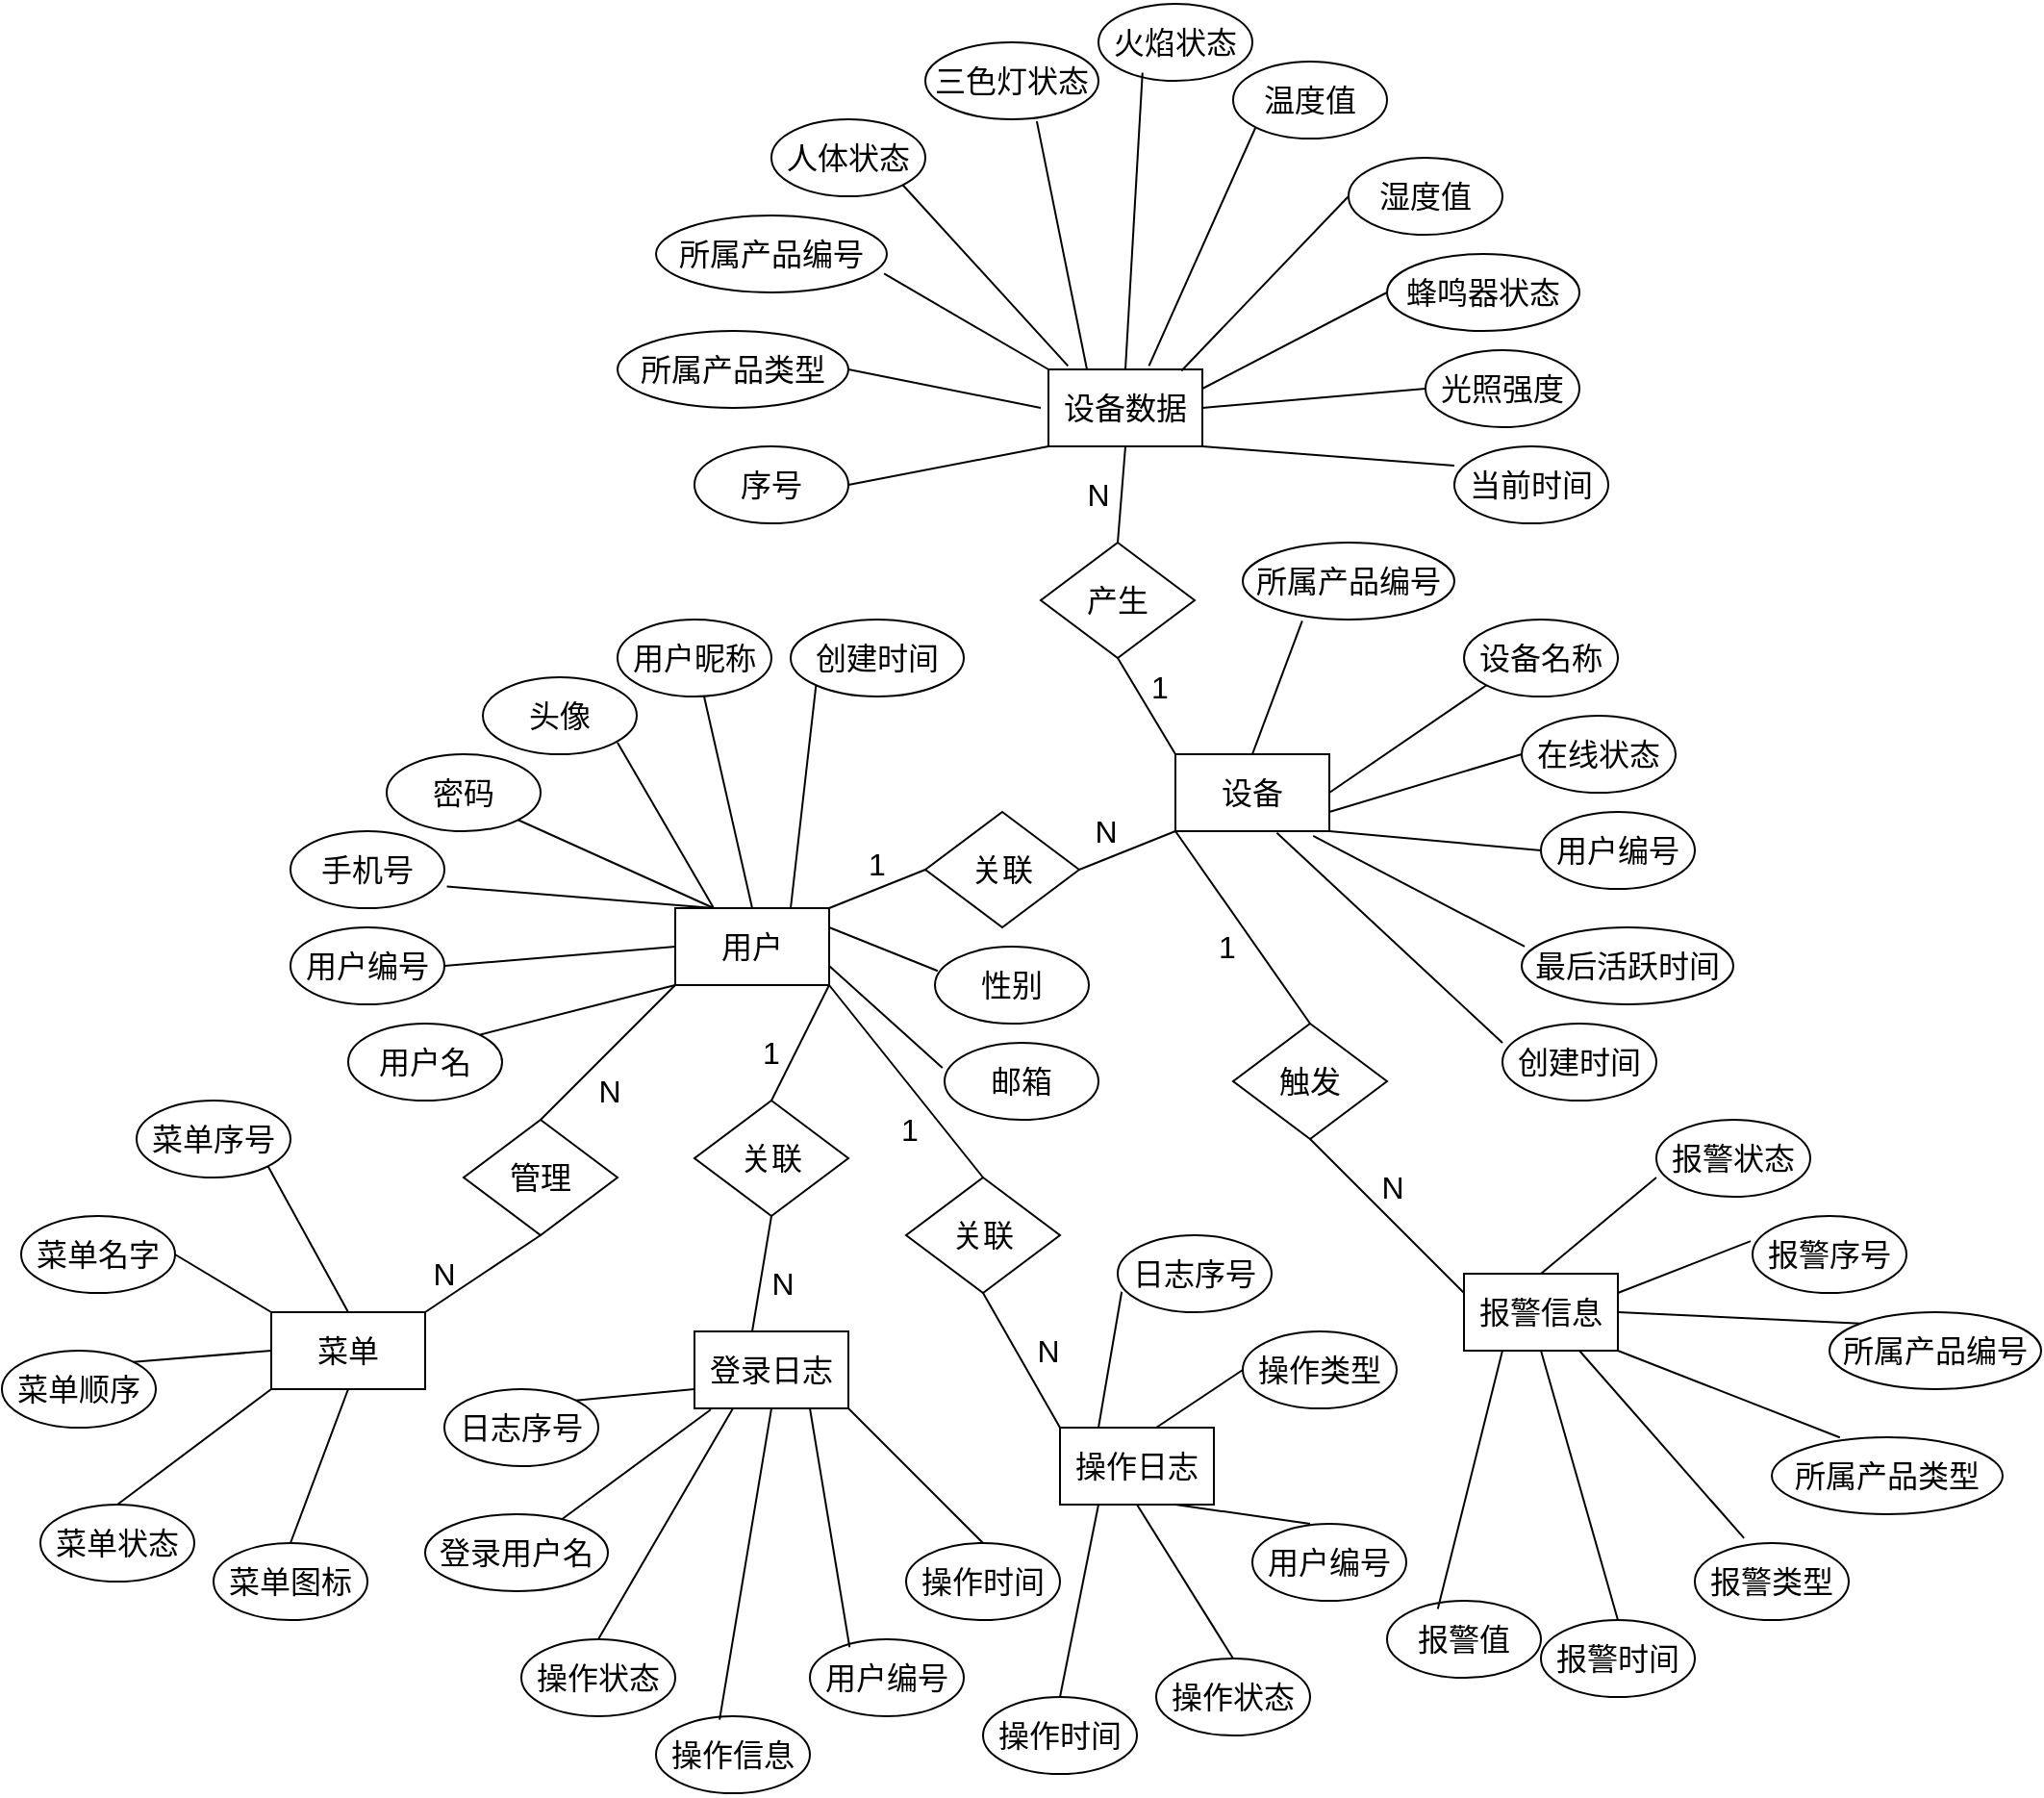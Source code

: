<mxfile version="26.2.14">
  <diagram name="第 1 页" id="gfgE5aR6EzTAMueM4CSL">
    <mxGraphModel dx="2406" dy="2038" grid="1" gridSize="10" guides="1" tooltips="1" connect="1" arrows="1" fold="1" page="1" pageScale="1" pageWidth="827" pageHeight="1169" math="0" shadow="0">
      <root>
        <mxCell id="0" />
        <mxCell id="1" parent="0" />
        <mxCell id="JBllpMUSSV6mAoZpoI0Q-1" value="&lt;font style=&quot;font-size: 16px;&quot;&gt;操作日志&lt;/font&gt;" style="rounded=0;whiteSpace=wrap;html=1;" vertex="1" parent="1">
          <mxGeometry x="420" y="560" width="80" height="40" as="geometry" />
        </mxCell>
        <mxCell id="JBllpMUSSV6mAoZpoI0Q-2" value="&lt;font style=&quot;font-size: 16px;&quot;&gt;设备数据&lt;/font&gt;" style="rounded=0;whiteSpace=wrap;html=1;" vertex="1" parent="1">
          <mxGeometry x="414" y="10" width="80" height="40" as="geometry" />
        </mxCell>
        <mxCell id="JBllpMUSSV6mAoZpoI0Q-3" value="&lt;font face=&quot;Helvetica&quot; style=&quot;font-size: 16px;&quot;&gt;报警信息&lt;/font&gt;" style="rounded=0;whiteSpace=wrap;html=1;" vertex="1" parent="1">
          <mxGeometry x="630" y="480" width="80" height="40" as="geometry" />
        </mxCell>
        <mxCell id="JBllpMUSSV6mAoZpoI0Q-4" value="&lt;font face=&quot;Helvetica&quot; style=&quot;font-size: 16px;&quot;&gt;登录日志&lt;/font&gt;" style="rounded=0;whiteSpace=wrap;html=1;" vertex="1" parent="1">
          <mxGeometry x="230" y="510" width="80" height="40" as="geometry" />
        </mxCell>
        <mxCell id="JBllpMUSSV6mAoZpoI0Q-5" value="&lt;font style=&quot;font-size: 16px;&quot;&gt;菜单&lt;/font&gt;" style="rounded=0;whiteSpace=wrap;html=1;" vertex="1" parent="1">
          <mxGeometry x="10" y="500" width="80" height="40" as="geometry" />
        </mxCell>
        <mxCell id="JBllpMUSSV6mAoZpoI0Q-6" value="&lt;font style=&quot;font-size: 16px;&quot;&gt;用户&lt;/font&gt;" style="rounded=0;whiteSpace=wrap;html=1;" vertex="1" parent="1">
          <mxGeometry x="220" y="290" width="80" height="40" as="geometry" />
        </mxCell>
        <mxCell id="JBllpMUSSV6mAoZpoI0Q-7" value="&lt;font style=&quot;font-size: 16px;&quot;&gt;设备&lt;/font&gt;" style="rounded=0;whiteSpace=wrap;html=1;" vertex="1" parent="1">
          <mxGeometry x="480" y="210" width="80" height="40" as="geometry" />
        </mxCell>
        <mxCell id="JBllpMUSSV6mAoZpoI0Q-8" value="&lt;font style=&quot;font-size: 16px;&quot;&gt;关联&lt;/font&gt;" style="rhombus;whiteSpace=wrap;html=1;" vertex="1" parent="1">
          <mxGeometry x="350" y="240" width="80" height="60" as="geometry" />
        </mxCell>
        <mxCell id="JBllpMUSSV6mAoZpoI0Q-10" value="" style="endArrow=none;html=1;rounded=0;entryX=0;entryY=0.5;entryDx=0;entryDy=0;exitX=1;exitY=0;exitDx=0;exitDy=0;" edge="1" parent="1" source="JBllpMUSSV6mAoZpoI0Q-6" target="JBllpMUSSV6mAoZpoI0Q-8">
          <mxGeometry width="50" height="50" relative="1" as="geometry">
            <mxPoint x="280" y="300" as="sourcePoint" />
            <mxPoint x="330" y="290" as="targetPoint" />
          </mxGeometry>
        </mxCell>
        <mxCell id="JBllpMUSSV6mAoZpoI0Q-11" value="" style="endArrow=none;html=1;rounded=0;exitX=1;exitY=0.5;exitDx=0;exitDy=0;entryX=0;entryY=1;entryDx=0;entryDy=0;" edge="1" parent="1" source="JBllpMUSSV6mAoZpoI0Q-8" target="JBllpMUSSV6mAoZpoI0Q-7">
          <mxGeometry width="50" height="50" relative="1" as="geometry">
            <mxPoint x="410" y="290" as="sourcePoint" />
            <mxPoint x="450" y="250" as="targetPoint" />
          </mxGeometry>
        </mxCell>
        <mxCell id="JBllpMUSSV6mAoZpoI0Q-12" value="&lt;p class=&quot;MsoNormal&quot;&gt;&lt;font face=&quot;Helvetica&quot; style=&quot;font-size: 16px;&quot;&gt;用户编号&lt;/font&gt;&lt;/p&gt;" style="ellipse;whiteSpace=wrap;html=1;" vertex="1" parent="1">
          <mxGeometry x="20" y="300" width="80" height="40" as="geometry" />
        </mxCell>
        <mxCell id="JBllpMUSSV6mAoZpoI0Q-13" value="&lt;p class=&quot;MsoNormal&quot;&gt;&lt;font face=&quot;Helvetica&quot; style=&quot;font-size: 16px;&quot;&gt;用户昵称&lt;/font&gt;&lt;/p&gt;" style="ellipse;whiteSpace=wrap;html=1;" vertex="1" parent="1">
          <mxGeometry x="190" y="140" width="80" height="40" as="geometry" />
        </mxCell>
        <mxCell id="JBllpMUSSV6mAoZpoI0Q-14" value="&lt;p class=&quot;MsoNormal&quot;&gt;&lt;font face=&quot;Helvetica&quot; style=&quot;font-size: 16px;&quot;&gt;用户名&lt;/font&gt;&lt;/p&gt;" style="ellipse;whiteSpace=wrap;html=1;" vertex="1" parent="1">
          <mxGeometry x="50" y="350" width="80" height="40" as="geometry" />
        </mxCell>
        <mxCell id="JBllpMUSSV6mAoZpoI0Q-15" value="&lt;p class=&quot;MsoNormal&quot;&gt;&lt;font face=&quot;Helvetica&quot; style=&quot;font-size: 16px;&quot;&gt;邮箱&lt;/font&gt;&lt;/p&gt;" style="ellipse;whiteSpace=wrap;html=1;" vertex="1" parent="1">
          <mxGeometry x="360" y="360" width="80" height="40" as="geometry" />
        </mxCell>
        <mxCell id="JBllpMUSSV6mAoZpoI0Q-16" value="&lt;p class=&quot;MsoNormal&quot;&gt;&lt;font face=&quot;Helvetica&quot; style=&quot;font-size: 16px;&quot;&gt;密码&lt;/font&gt;&lt;/p&gt;" style="ellipse;whiteSpace=wrap;html=1;" vertex="1" parent="1">
          <mxGeometry x="70" y="210" width="80" height="40" as="geometry" />
        </mxCell>
        <mxCell id="JBllpMUSSV6mAoZpoI0Q-17" value="&lt;p class=&quot;MsoNormal&quot;&gt;&lt;font style=&quot;font-size: 16px;&quot;&gt;手机号&lt;/font&gt;&lt;/p&gt;" style="ellipse;whiteSpace=wrap;html=1;" vertex="1" parent="1">
          <mxGeometry x="20" y="250" width="80" height="40" as="geometry" />
        </mxCell>
        <mxCell id="JBllpMUSSV6mAoZpoI0Q-18" value="&lt;p class=&quot;MsoNormal&quot;&gt;&lt;font face=&quot;Helvetica&quot; style=&quot;font-size: 16px;&quot;&gt;性别&lt;/font&gt;&lt;/p&gt;" style="ellipse;whiteSpace=wrap;html=1;" vertex="1" parent="1">
          <mxGeometry x="355" y="310" width="80" height="40" as="geometry" />
        </mxCell>
        <mxCell id="JBllpMUSSV6mAoZpoI0Q-19" value="&lt;p class=&quot;MsoNormal&quot;&gt;&lt;font style=&quot;font-size: 16px;&quot;&gt;头像&lt;/font&gt;&lt;/p&gt;" style="ellipse;whiteSpace=wrap;html=1;" vertex="1" parent="1">
          <mxGeometry x="120" y="170" width="80" height="40" as="geometry" />
        </mxCell>
        <mxCell id="JBllpMUSSV6mAoZpoI0Q-20" value="&lt;p class=&quot;MsoNormal&quot;&gt;&lt;font face=&quot;Helvetica&quot; style=&quot;font-size: 16px;&quot;&gt;创建时间&lt;/font&gt;&lt;/p&gt;" style="ellipse;whiteSpace=wrap;html=1;" vertex="1" parent="1">
          <mxGeometry x="280" y="140" width="90" height="40" as="geometry" />
        </mxCell>
        <mxCell id="JBllpMUSSV6mAoZpoI0Q-22" value="" style="endArrow=none;html=1;rounded=0;exitX=1;exitY=0;exitDx=0;exitDy=0;entryX=0;entryY=1;entryDx=0;entryDy=0;" edge="1" parent="1" source="JBllpMUSSV6mAoZpoI0Q-14" target="JBllpMUSSV6mAoZpoI0Q-6">
          <mxGeometry width="50" height="50" relative="1" as="geometry">
            <mxPoint x="150" y="380" as="sourcePoint" />
            <mxPoint x="200" y="330" as="targetPoint" />
          </mxGeometry>
        </mxCell>
        <mxCell id="JBllpMUSSV6mAoZpoI0Q-23" value="" style="endArrow=none;html=1;rounded=0;exitX=-0.014;exitY=0.324;exitDx=0;exitDy=0;entryX=1;entryY=0.75;entryDx=0;entryDy=0;exitPerimeter=0;" edge="1" parent="1" source="JBllpMUSSV6mAoZpoI0Q-15" target="JBllpMUSSV6mAoZpoI0Q-6">
          <mxGeometry width="50" height="50" relative="1" as="geometry">
            <mxPoint x="190" y="390" as="sourcePoint" />
            <mxPoint x="240" y="340" as="targetPoint" />
          </mxGeometry>
        </mxCell>
        <mxCell id="JBllpMUSSV6mAoZpoI0Q-24" value="" style="endArrow=none;html=1;rounded=0;exitX=0.018;exitY=0.316;exitDx=0;exitDy=0;exitPerimeter=0;entryX=1;entryY=0.25;entryDx=0;entryDy=0;" edge="1" parent="1" source="JBllpMUSSV6mAoZpoI0Q-18" target="JBllpMUSSV6mAoZpoI0Q-6">
          <mxGeometry width="50" height="50" relative="1" as="geometry">
            <mxPoint x="270" y="425" as="sourcePoint" />
            <mxPoint x="250" y="340" as="targetPoint" />
          </mxGeometry>
        </mxCell>
        <mxCell id="JBllpMUSSV6mAoZpoI0Q-25" value="" style="endArrow=none;html=1;rounded=0;exitX=1;exitY=0.5;exitDx=0;exitDy=0;entryX=0;entryY=0.5;entryDx=0;entryDy=0;" edge="1" parent="1" source="JBllpMUSSV6mAoZpoI0Q-12" target="JBllpMUSSV6mAoZpoI0Q-6">
          <mxGeometry width="50" height="50" relative="1" as="geometry">
            <mxPoint x="138" y="346" as="sourcePoint" />
            <mxPoint x="200" y="300" as="targetPoint" />
          </mxGeometry>
        </mxCell>
        <mxCell id="JBllpMUSSV6mAoZpoI0Q-26" value="" style="endArrow=none;html=1;rounded=0;exitX=1.016;exitY=0.718;exitDx=0;exitDy=0;entryX=0.25;entryY=0;entryDx=0;entryDy=0;exitPerimeter=0;" edge="1" parent="1" source="JBllpMUSSV6mAoZpoI0Q-17" target="JBllpMUSSV6mAoZpoI0Q-6">
          <mxGeometry width="50" height="50" relative="1" as="geometry">
            <mxPoint x="120" y="290" as="sourcePoint" />
            <mxPoint x="210" y="270" as="targetPoint" />
          </mxGeometry>
        </mxCell>
        <mxCell id="JBllpMUSSV6mAoZpoI0Q-27" value="" style="endArrow=none;html=1;rounded=0;exitX=1;exitY=1;exitDx=0;exitDy=0;entryX=0.25;entryY=0;entryDx=0;entryDy=0;" edge="1" parent="1" source="JBllpMUSSV6mAoZpoI0Q-16" target="JBllpMUSSV6mAoZpoI0Q-6">
          <mxGeometry width="50" height="50" relative="1" as="geometry">
            <mxPoint x="150" y="240" as="sourcePoint" />
            <mxPoint x="240" y="320" as="targetPoint" />
          </mxGeometry>
        </mxCell>
        <mxCell id="JBllpMUSSV6mAoZpoI0Q-28" value="" style="endArrow=none;html=1;rounded=0;exitX=1;exitY=1;exitDx=0;exitDy=0;entryX=0.25;entryY=0;entryDx=0;entryDy=0;" edge="1" parent="1" target="JBllpMUSSV6mAoZpoI0Q-6">
          <mxGeometry width="50" height="50" relative="1" as="geometry">
            <mxPoint x="190" y="204" as="sourcePoint" />
            <mxPoint x="262" y="260" as="targetPoint" />
          </mxGeometry>
        </mxCell>
        <mxCell id="JBllpMUSSV6mAoZpoI0Q-29" value="" style="endArrow=none;html=1;rounded=0;exitX=1;exitY=1;exitDx=0;exitDy=0;entryX=0.5;entryY=0;entryDx=0;entryDy=0;" edge="1" parent="1" target="JBllpMUSSV6mAoZpoI0Q-6">
          <mxGeometry width="50" height="50" relative="1" as="geometry">
            <mxPoint x="235" y="180" as="sourcePoint" />
            <mxPoint x="265" y="276" as="targetPoint" />
          </mxGeometry>
        </mxCell>
        <mxCell id="JBllpMUSSV6mAoZpoI0Q-30" value="" style="endArrow=none;html=1;rounded=0;exitX=0;exitY=1;exitDx=0;exitDy=0;entryX=0.75;entryY=0;entryDx=0;entryDy=0;" edge="1" parent="1" source="JBllpMUSSV6mAoZpoI0Q-20" target="JBllpMUSSV6mAoZpoI0Q-6">
          <mxGeometry width="50" height="50" relative="1" as="geometry">
            <mxPoint x="285" y="170" as="sourcePoint" />
            <mxPoint x="280" y="290" as="targetPoint" />
          </mxGeometry>
        </mxCell>
        <mxCell id="JBllpMUSSV6mAoZpoI0Q-37" value="&lt;p class=&quot;MsoNormal&quot;&gt;&lt;font face=&quot;Helvetica&quot; style=&quot;font-size: 16px;&quot;&gt;设备名称&lt;/font&gt;&lt;/p&gt;" style="ellipse;whiteSpace=wrap;html=1;" vertex="1" parent="1">
          <mxGeometry x="630" y="140" width="80" height="40" as="geometry" />
        </mxCell>
        <mxCell id="JBllpMUSSV6mAoZpoI0Q-38" value="&lt;p class=&quot;MsoNormal&quot;&gt;&lt;font face=&quot;Helvetica&quot; style=&quot;font-size: 16px;&quot;&gt;在线状态&lt;/font&gt;&lt;/p&gt;" style="ellipse;whiteSpace=wrap;html=1;" vertex="1" parent="1">
          <mxGeometry x="660" y="190" width="80" height="40" as="geometry" />
        </mxCell>
        <mxCell id="JBllpMUSSV6mAoZpoI0Q-39" value="&lt;p class=&quot;MsoNormal&quot;&gt;&lt;font face=&quot;Helvetica&quot; style=&quot;font-size: 16px;&quot;&gt;用户编号&lt;/font&gt;&lt;/p&gt;" style="ellipse;whiteSpace=wrap;html=1;" vertex="1" parent="1">
          <mxGeometry x="670" y="240" width="80" height="40" as="geometry" />
        </mxCell>
        <mxCell id="JBllpMUSSV6mAoZpoI0Q-40" value="&lt;p class=&quot;MsoNormal&quot;&gt;&lt;font face=&quot;Helvetica&quot; style=&quot;font-size: 16px;&quot;&gt;最后活跃时间&lt;/font&gt;&lt;/p&gt;" style="ellipse;whiteSpace=wrap;html=1;" vertex="1" parent="1">
          <mxGeometry x="660" y="300" width="110" height="40" as="geometry" />
        </mxCell>
        <mxCell id="JBllpMUSSV6mAoZpoI0Q-41" value="&lt;p class=&quot;MsoNormal&quot;&gt;&lt;font face=&quot;Helvetica&quot; style=&quot;font-size: 16px;&quot;&gt;所属产品编号&lt;/font&gt;&lt;/p&gt;" style="ellipse;whiteSpace=wrap;html=1;" vertex="1" parent="1">
          <mxGeometry x="515" y="100" width="110" height="40" as="geometry" />
        </mxCell>
        <mxCell id="JBllpMUSSV6mAoZpoI0Q-42" value="&lt;p class=&quot;MsoNormal&quot;&gt;&lt;span style=&quot;color: rgb(0, 0, 0);&quot;&gt;&lt;font face=&quot;Helvetica&quot; style=&quot;font-size: 16px;&quot;&gt;创建时间&lt;/font&gt;&lt;/span&gt;&lt;/p&gt;" style="ellipse;whiteSpace=wrap;html=1;" vertex="1" parent="1">
          <mxGeometry x="650" y="350" width="80" height="40" as="geometry" />
        </mxCell>
        <mxCell id="JBllpMUSSV6mAoZpoI0Q-43" value="" style="endArrow=none;html=1;rounded=0;entryX=0.281;entryY=1.017;entryDx=0;entryDy=0;entryPerimeter=0;exitX=0.5;exitY=0;exitDx=0;exitDy=0;" edge="1" parent="1" source="JBllpMUSSV6mAoZpoI0Q-7" target="JBllpMUSSV6mAoZpoI0Q-41">
          <mxGeometry width="50" height="50" relative="1" as="geometry">
            <mxPoint x="500" y="200" as="sourcePoint" />
            <mxPoint x="540" y="160" as="targetPoint" />
          </mxGeometry>
        </mxCell>
        <mxCell id="JBllpMUSSV6mAoZpoI0Q-44" value="" style="endArrow=none;html=1;rounded=0;entryX=0;entryY=1;entryDx=0;entryDy=0;exitX=1;exitY=0.5;exitDx=0;exitDy=0;" edge="1" parent="1" source="JBllpMUSSV6mAoZpoI0Q-7" target="JBllpMUSSV6mAoZpoI0Q-37">
          <mxGeometry width="50" height="50" relative="1" as="geometry">
            <mxPoint x="530" y="219.5" as="sourcePoint" />
            <mxPoint x="588" y="160.5" as="targetPoint" />
          </mxGeometry>
        </mxCell>
        <mxCell id="JBllpMUSSV6mAoZpoI0Q-45" value="" style="endArrow=none;html=1;rounded=0;entryX=0;entryY=0.5;entryDx=0;entryDy=0;exitX=1;exitY=0.75;exitDx=0;exitDy=0;" edge="1" parent="1" source="JBllpMUSSV6mAoZpoI0Q-7" target="JBllpMUSSV6mAoZpoI0Q-38">
          <mxGeometry width="50" height="50" relative="1" as="geometry">
            <mxPoint x="528" y="235.5" as="sourcePoint" />
            <mxPoint x="630" y="190" as="targetPoint" />
          </mxGeometry>
        </mxCell>
        <mxCell id="JBllpMUSSV6mAoZpoI0Q-46" value="" style="endArrow=none;html=1;rounded=0;entryX=0;entryY=0.5;entryDx=0;entryDy=0;exitX=1;exitY=1;exitDx=0;exitDy=0;" edge="1" parent="1" source="JBllpMUSSV6mAoZpoI0Q-7" target="JBllpMUSSV6mAoZpoI0Q-39">
          <mxGeometry width="50" height="50" relative="1" as="geometry">
            <mxPoint x="528" y="250" as="sourcePoint" />
            <mxPoint x="660" y="224.5" as="targetPoint" />
          </mxGeometry>
        </mxCell>
        <mxCell id="JBllpMUSSV6mAoZpoI0Q-47" value="" style="endArrow=none;html=1;rounded=0;entryX=0.014;entryY=0.249;entryDx=0;entryDy=0;entryPerimeter=0;exitX=0.895;exitY=1.062;exitDx=0;exitDy=0;exitPerimeter=0;" edge="1" parent="1" source="JBllpMUSSV6mAoZpoI0Q-7" target="JBllpMUSSV6mAoZpoI0Q-40">
          <mxGeometry width="50" height="50" relative="1" as="geometry">
            <mxPoint x="500" y="250" as="sourcePoint" />
            <mxPoint x="642" y="270" as="targetPoint" />
          </mxGeometry>
        </mxCell>
        <mxCell id="JBllpMUSSV6mAoZpoI0Q-48" value="" style="endArrow=none;html=1;rounded=0;entryX=0;entryY=0.25;entryDx=0;entryDy=0;entryPerimeter=0;exitX=0.659;exitY=1.022;exitDx=0;exitDy=0;exitPerimeter=0;" edge="1" parent="1" source="JBllpMUSSV6mAoZpoI0Q-7" target="JBllpMUSSV6mAoZpoI0Q-42">
          <mxGeometry width="50" height="50" relative="1" as="geometry">
            <mxPoint x="520" y="260" as="sourcePoint" />
            <mxPoint x="630" y="320" as="targetPoint" />
          </mxGeometry>
        </mxCell>
        <mxCell id="JBllpMUSSV6mAoZpoI0Q-50" value="&lt;span style=&quot;font-size: 16px;&quot;&gt;产生&lt;/span&gt;" style="rhombus;whiteSpace=wrap;html=1;" vertex="1" parent="1">
          <mxGeometry x="410" y="100" width="80" height="60" as="geometry" />
        </mxCell>
        <mxCell id="JBllpMUSSV6mAoZpoI0Q-51" value="" style="endArrow=none;html=1;rounded=0;entryX=0.5;entryY=1;entryDx=0;entryDy=0;exitX=0;exitY=0;exitDx=0;exitDy=0;" edge="1" parent="1" source="JBllpMUSSV6mAoZpoI0Q-7" target="JBllpMUSSV6mAoZpoI0Q-50">
          <mxGeometry width="50" height="50" relative="1" as="geometry">
            <mxPoint x="450" y="210" as="sourcePoint" />
            <mxPoint x="500" y="160" as="targetPoint" />
          </mxGeometry>
        </mxCell>
        <mxCell id="JBllpMUSSV6mAoZpoI0Q-52" value="" style="endArrow=none;html=1;rounded=0;entryX=0.5;entryY=1;entryDx=0;entryDy=0;exitX=0.5;exitY=0;exitDx=0;exitDy=0;" edge="1" parent="1" source="JBllpMUSSV6mAoZpoI0Q-50" target="JBllpMUSSV6mAoZpoI0Q-2">
          <mxGeometry width="50" height="50" relative="1" as="geometry">
            <mxPoint x="448.95" y="110" as="sourcePoint" />
            <mxPoint x="448.95" y="70" as="targetPoint" />
          </mxGeometry>
        </mxCell>
        <mxCell id="JBllpMUSSV6mAoZpoI0Q-54" value="&lt;p class=&quot;MsoNormal&quot;&gt;&lt;font face=&quot;Helvetica&quot; style=&quot;font-size: 16px;&quot;&gt;三色灯状态&lt;/font&gt;&lt;/p&gt;" style="ellipse;whiteSpace=wrap;html=1;" vertex="1" parent="1">
          <mxGeometry x="350" y="-160" width="90" height="40" as="geometry" />
        </mxCell>
        <mxCell id="JBllpMUSSV6mAoZpoI0Q-55" value="&lt;p class=&quot;MsoNormal&quot;&gt;&lt;font face=&quot;Helvetica&quot; style=&quot;font-size: 16px;&quot;&gt;人体状态&lt;/font&gt;&lt;/p&gt;" style="ellipse;whiteSpace=wrap;html=1;" vertex="1" parent="1">
          <mxGeometry x="270" y="-120" width="80" height="40" as="geometry" />
        </mxCell>
        <mxCell id="JBllpMUSSV6mAoZpoI0Q-56" value="&lt;p class=&quot;MsoNormal&quot;&gt;&lt;font face=&quot;Helvetica&quot; style=&quot;font-size: 16px;&quot;&gt;温度值&lt;/font&gt;&lt;/p&gt;" style="ellipse;whiteSpace=wrap;html=1;" vertex="1" parent="1">
          <mxGeometry x="510" y="-150" width="80" height="40" as="geometry" />
        </mxCell>
        <mxCell id="JBllpMUSSV6mAoZpoI0Q-57" value="&lt;p class=&quot;MsoNormal&quot;&gt;&lt;font face=&quot;Helvetica&quot; style=&quot;font-size: 16px;&quot;&gt;湿度值&lt;/font&gt;&lt;/p&gt;" style="ellipse;whiteSpace=wrap;html=1;" vertex="1" parent="1">
          <mxGeometry x="570" y="-100" width="80" height="40" as="geometry" />
        </mxCell>
        <mxCell id="JBllpMUSSV6mAoZpoI0Q-58" value="&lt;p class=&quot;MsoNormal&quot;&gt;&lt;font face=&quot;Helvetica&quot; style=&quot;font-size: 16px;&quot;&gt;所属产品编号&lt;/font&gt;&lt;/p&gt;" style="ellipse;whiteSpace=wrap;html=1;" vertex="1" parent="1">
          <mxGeometry x="210" y="-70" width="120" height="40" as="geometry" />
        </mxCell>
        <mxCell id="JBllpMUSSV6mAoZpoI0Q-59" value="&lt;p class=&quot;MsoNormal&quot;&gt;&lt;font face=&quot;Helvetica&quot; style=&quot;font-size: 16px;&quot;&gt;火焰状态&lt;/font&gt;&lt;/p&gt;" style="ellipse;whiteSpace=wrap;html=1;" vertex="1" parent="1">
          <mxGeometry x="440" y="-180" width="80" height="40" as="geometry" />
        </mxCell>
        <mxCell id="JBllpMUSSV6mAoZpoI0Q-60" value="&lt;p class=&quot;MsoNormal&quot;&gt;&lt;font face=&quot;Helvetica&quot; style=&quot;font-size: 16px;&quot;&gt;蜂鸣器状态&lt;/font&gt;&lt;/p&gt;" style="ellipse;whiteSpace=wrap;html=1;" vertex="1" parent="1">
          <mxGeometry x="590" y="-50" width="100" height="40" as="geometry" />
        </mxCell>
        <mxCell id="JBllpMUSSV6mAoZpoI0Q-61" value="&lt;p class=&quot;MsoNormal&quot;&gt;&lt;font face=&quot;Helvetica&quot; style=&quot;font-size: 16px;&quot;&gt;所属产品类型&lt;/font&gt;&lt;/p&gt;" style="ellipse;whiteSpace=wrap;html=1;" vertex="1" parent="1">
          <mxGeometry x="190" y="-10" width="120" height="40" as="geometry" />
        </mxCell>
        <mxCell id="JBllpMUSSV6mAoZpoI0Q-62" value="&lt;p class=&quot;MsoNormal&quot;&gt;&lt;font face=&quot;Helvetica&quot; style=&quot;font-size: 16px;&quot;&gt;光照强度&lt;/font&gt;&lt;/p&gt;" style="ellipse;whiteSpace=wrap;html=1;" vertex="1" parent="1">
          <mxGeometry x="610" width="80" height="40" as="geometry" />
        </mxCell>
        <mxCell id="JBllpMUSSV6mAoZpoI0Q-63" value="&lt;p class=&quot;MsoNormal&quot;&gt;&lt;font face=&quot;Helvetica&quot; style=&quot;font-size: 16px;&quot;&gt;序号&lt;/font&gt;&lt;/p&gt;" style="ellipse;whiteSpace=wrap;html=1;" vertex="1" parent="1">
          <mxGeometry x="230" y="50" width="80" height="40" as="geometry" />
        </mxCell>
        <mxCell id="JBllpMUSSV6mAoZpoI0Q-64" value="&lt;p class=&quot;MsoNormal&quot;&gt;&lt;font style=&quot;font-size: 16px;&quot;&gt;当前时间&lt;/font&gt;&lt;/p&gt;" style="ellipse;whiteSpace=wrap;html=1;" vertex="1" parent="1">
          <mxGeometry x="625" y="50" width="80" height="40" as="geometry" />
        </mxCell>
        <mxCell id="JBllpMUSSV6mAoZpoI0Q-65" value="" style="endArrow=none;html=1;rounded=0;exitX=1;exitY=0.5;exitDx=0;exitDy=0;entryX=0;entryY=1;entryDx=0;entryDy=0;" edge="1" parent="1" source="JBllpMUSSV6mAoZpoI0Q-63" target="JBllpMUSSV6mAoZpoI0Q-2">
          <mxGeometry width="50" height="50" relative="1" as="geometry">
            <mxPoint x="340" y="70" as="sourcePoint" />
            <mxPoint x="390" y="20" as="targetPoint" />
          </mxGeometry>
        </mxCell>
        <mxCell id="JBllpMUSSV6mAoZpoI0Q-66" value="" style="endArrow=none;html=1;rounded=0;exitX=1;exitY=0.5;exitDx=0;exitDy=0;" edge="1" parent="1" source="JBllpMUSSV6mAoZpoI0Q-61">
          <mxGeometry width="50" height="50" relative="1" as="geometry">
            <mxPoint x="330" y="10" as="sourcePoint" />
            <mxPoint x="410" y="30" as="targetPoint" />
          </mxGeometry>
        </mxCell>
        <mxCell id="JBllpMUSSV6mAoZpoI0Q-67" value="" style="endArrow=none;html=1;rounded=0;exitX=0.988;exitY=0.755;exitDx=0;exitDy=0;exitPerimeter=0;entryX=0;entryY=0;entryDx=0;entryDy=0;" edge="1" parent="1" source="JBllpMUSSV6mAoZpoI0Q-58" target="JBllpMUSSV6mAoZpoI0Q-2">
          <mxGeometry width="50" height="50" relative="1" as="geometry">
            <mxPoint x="360" y="-30" as="sourcePoint" />
            <mxPoint x="460" y="-10" as="targetPoint" />
          </mxGeometry>
        </mxCell>
        <mxCell id="JBllpMUSSV6mAoZpoI0Q-68" value="" style="endArrow=none;html=1;rounded=0;exitX=1;exitY=1;exitDx=0;exitDy=0;entryX=0.127;entryY=-0.045;entryDx=0;entryDy=0;entryPerimeter=0;" edge="1" parent="1" source="JBllpMUSSV6mAoZpoI0Q-55" target="JBllpMUSSV6mAoZpoI0Q-2">
          <mxGeometry width="50" height="50" relative="1" as="geometry">
            <mxPoint x="390" y="-50" as="sourcePoint" />
            <mxPoint x="490" y="-30" as="targetPoint" />
          </mxGeometry>
        </mxCell>
        <mxCell id="JBllpMUSSV6mAoZpoI0Q-69" value="" style="endArrow=none;html=1;rounded=0;exitX=0.644;exitY=1.026;exitDx=0;exitDy=0;exitPerimeter=0;entryX=0.25;entryY=0;entryDx=0;entryDy=0;" edge="1" parent="1" source="JBllpMUSSV6mAoZpoI0Q-54" target="JBllpMUSSV6mAoZpoI0Q-2">
          <mxGeometry width="50" height="50" relative="1" as="geometry">
            <mxPoint x="420" y="-90" as="sourcePoint" />
            <mxPoint x="520" y="-70" as="targetPoint" />
          </mxGeometry>
        </mxCell>
        <mxCell id="JBllpMUSSV6mAoZpoI0Q-70" value="" style="endArrow=none;html=1;rounded=0;exitX=0.286;exitY=0.895;exitDx=0;exitDy=0;exitPerimeter=0;entryX=0.5;entryY=0;entryDx=0;entryDy=0;" edge="1" parent="1" source="JBllpMUSSV6mAoZpoI0Q-59" target="JBllpMUSSV6mAoZpoI0Q-2">
          <mxGeometry width="50" height="50" relative="1" as="geometry">
            <mxPoint x="450" y="-100" as="sourcePoint" />
            <mxPoint x="550" y="-80" as="targetPoint" />
          </mxGeometry>
        </mxCell>
        <mxCell id="JBllpMUSSV6mAoZpoI0Q-71" value="" style="endArrow=none;html=1;rounded=0;exitX=0;exitY=1;exitDx=0;exitDy=0;entryX=0.653;entryY=-0.045;entryDx=0;entryDy=0;entryPerimeter=0;" edge="1" parent="1" source="JBllpMUSSV6mAoZpoI0Q-56" target="JBllpMUSSV6mAoZpoI0Q-2">
          <mxGeometry width="50" height="50" relative="1" as="geometry">
            <mxPoint x="494" y="-60" as="sourcePoint" />
            <mxPoint x="594" y="-40" as="targetPoint" />
          </mxGeometry>
        </mxCell>
        <mxCell id="JBllpMUSSV6mAoZpoI0Q-72" value="" style="endArrow=none;html=1;rounded=0;exitX=0;exitY=0.5;exitDx=0;exitDy=0;entryX=0.864;entryY=0.018;entryDx=0;entryDy=0;entryPerimeter=0;" edge="1" parent="1" source="JBllpMUSSV6mAoZpoI0Q-57" target="JBllpMUSSV6mAoZpoI0Q-2">
          <mxGeometry width="50" height="50" relative="1" as="geometry">
            <mxPoint x="532" y="-106" as="sourcePoint" />
            <mxPoint x="476" y="18" as="targetPoint" />
          </mxGeometry>
        </mxCell>
        <mxCell id="JBllpMUSSV6mAoZpoI0Q-73" value="" style="endArrow=none;html=1;rounded=0;exitX=0;exitY=0.5;exitDx=0;exitDy=0;entryX=1;entryY=0.25;entryDx=0;entryDy=0;" edge="1" parent="1" source="JBllpMUSSV6mAoZpoI0Q-60" target="JBllpMUSSV6mAoZpoI0Q-2">
          <mxGeometry width="50" height="50" relative="1" as="geometry">
            <mxPoint x="580" y="-70" as="sourcePoint" />
            <mxPoint x="540" as="targetPoint" />
          </mxGeometry>
        </mxCell>
        <mxCell id="JBllpMUSSV6mAoZpoI0Q-74" value="" style="endArrow=none;html=1;rounded=0;exitX=0;exitY=0.5;exitDx=0;exitDy=0;entryX=1;entryY=0.5;entryDx=0;entryDy=0;" edge="1" parent="1" source="JBllpMUSSV6mAoZpoI0Q-62" target="JBllpMUSSV6mAoZpoI0Q-2">
          <mxGeometry width="50" height="50" relative="1" as="geometry">
            <mxPoint x="600" y="-20" as="sourcePoint" />
            <mxPoint x="504" y="30" as="targetPoint" />
          </mxGeometry>
        </mxCell>
        <mxCell id="JBllpMUSSV6mAoZpoI0Q-75" value="" style="endArrow=none;html=1;rounded=0;exitX=0;exitY=0.25;exitDx=0;exitDy=0;entryX=1;entryY=1;entryDx=0;entryDy=0;exitPerimeter=0;" edge="1" parent="1" source="JBllpMUSSV6mAoZpoI0Q-64" target="JBllpMUSSV6mAoZpoI0Q-2">
          <mxGeometry width="50" height="50" relative="1" as="geometry">
            <mxPoint x="620" y="30" as="sourcePoint" />
            <mxPoint x="504" y="40" as="targetPoint" />
          </mxGeometry>
        </mxCell>
        <mxCell id="JBllpMUSSV6mAoZpoI0Q-77" value="&lt;span style=&quot;font-size: 16px;&quot;&gt;触发&lt;/span&gt;" style="rhombus;whiteSpace=wrap;html=1;" vertex="1" parent="1">
          <mxGeometry x="510" y="350" width="80" height="60" as="geometry" />
        </mxCell>
        <mxCell id="JBllpMUSSV6mAoZpoI0Q-78" value="" style="endArrow=none;html=1;rounded=0;exitX=0.5;exitY=0;exitDx=0;exitDy=0;entryX=0;entryY=1;entryDx=0;entryDy=0;" edge="1" parent="1" source="JBllpMUSSV6mAoZpoI0Q-77" target="JBllpMUSSV6mAoZpoI0Q-7">
          <mxGeometry width="50" height="50" relative="1" as="geometry">
            <mxPoint x="480" y="330" as="sourcePoint" />
            <mxPoint x="530" y="280" as="targetPoint" />
          </mxGeometry>
        </mxCell>
        <mxCell id="JBllpMUSSV6mAoZpoI0Q-79" value="" style="endArrow=none;html=1;rounded=0;exitX=0;exitY=0.25;exitDx=0;exitDy=0;entryX=0.5;entryY=1;entryDx=0;entryDy=0;" edge="1" parent="1" source="JBllpMUSSV6mAoZpoI0Q-3" target="JBllpMUSSV6mAoZpoI0Q-77">
          <mxGeometry width="50" height="50" relative="1" as="geometry">
            <mxPoint x="630" y="530" as="sourcePoint" />
            <mxPoint x="560" y="430" as="targetPoint" />
          </mxGeometry>
        </mxCell>
        <mxCell id="JBllpMUSSV6mAoZpoI0Q-80" value="&lt;p class=&quot;MsoNormal&quot;&gt;&lt;font face=&quot;Helvetica&quot; style=&quot;font-size: 16px;&quot;&gt;所属产品类型&lt;/font&gt;&lt;/p&gt;" style="ellipse;whiteSpace=wrap;html=1;" vertex="1" parent="1">
          <mxGeometry x="790" y="565" width="120" height="40" as="geometry" />
        </mxCell>
        <mxCell id="JBllpMUSSV6mAoZpoI0Q-81" value="&lt;p class=&quot;MsoNormal&quot;&gt;&lt;span style=&quot;color: rgb(0, 0, 0);&quot;&gt;&lt;font face=&quot;Helvetica&quot; style=&quot;font-size: 16px;&quot;&gt;报警类型&lt;/font&gt;&lt;/span&gt;&lt;/p&gt;" style="ellipse;whiteSpace=wrap;html=1;" vertex="1" parent="1">
          <mxGeometry x="750" y="620" width="80" height="40" as="geometry" />
        </mxCell>
        <mxCell id="JBllpMUSSV6mAoZpoI0Q-82" value="&lt;p class=&quot;MsoNormal&quot;&gt;&lt;font face=&quot;Helvetica&quot; style=&quot;font-size: 16px;&quot;&gt;报警序号&lt;/font&gt;&lt;/p&gt;" style="ellipse;whiteSpace=wrap;html=1;" vertex="1" parent="1">
          <mxGeometry x="780" y="450" width="80" height="40" as="geometry" />
        </mxCell>
        <mxCell id="JBllpMUSSV6mAoZpoI0Q-83" value="&lt;p class=&quot;MsoNormal&quot;&gt;&lt;font face=&quot;Helvetica&quot; style=&quot;font-size: 16px;&quot;&gt;所属产品编号&lt;/font&gt;&lt;/p&gt;" style="ellipse;whiteSpace=wrap;html=1;" vertex="1" parent="1">
          <mxGeometry x="820" y="500" width="110" height="40" as="geometry" />
        </mxCell>
        <mxCell id="JBllpMUSSV6mAoZpoI0Q-84" value="&lt;p class=&quot;MsoNormal&quot;&gt;&lt;font face=&quot;Helvetica&quot; style=&quot;font-size: 16px;&quot;&gt;报警值&lt;/font&gt;&lt;/p&gt;" style="ellipse;whiteSpace=wrap;html=1;" vertex="1" parent="1">
          <mxGeometry x="590" y="650" width="80" height="40" as="geometry" />
        </mxCell>
        <mxCell id="JBllpMUSSV6mAoZpoI0Q-85" value="&lt;p class=&quot;MsoNormal&quot;&gt;&lt;font face=&quot;Helvetica&quot; style=&quot;font-size: 16px;&quot;&gt;报警时间&lt;/font&gt;&lt;/p&gt;" style="ellipse;whiteSpace=wrap;html=1;" vertex="1" parent="1">
          <mxGeometry x="670" y="660" width="80" height="40" as="geometry" />
        </mxCell>
        <mxCell id="JBllpMUSSV6mAoZpoI0Q-86" value="&lt;p class=&quot;MsoNormal&quot;&gt;&lt;font style=&quot;font-size: 16px;&quot;&gt;报警状态&lt;/font&gt;&lt;/p&gt;" style="ellipse;whiteSpace=wrap;html=1;" vertex="1" parent="1">
          <mxGeometry x="730" y="400" width="80" height="40" as="geometry" />
        </mxCell>
        <mxCell id="JBllpMUSSV6mAoZpoI0Q-88" value="" style="endArrow=none;html=1;rounded=0;exitX=0.5;exitY=0;exitDx=0;exitDy=0;entryX=0;entryY=0.75;entryDx=0;entryDy=0;entryPerimeter=0;" edge="1" parent="1" source="JBllpMUSSV6mAoZpoI0Q-3" target="JBllpMUSSV6mAoZpoI0Q-86">
          <mxGeometry width="50" height="50" relative="1" as="geometry">
            <mxPoint x="655" y="460" as="sourcePoint" />
            <mxPoint x="705" y="410" as="targetPoint" />
          </mxGeometry>
        </mxCell>
        <mxCell id="JBllpMUSSV6mAoZpoI0Q-89" value="" style="endArrow=none;html=1;rounded=0;exitX=1;exitY=0.25;exitDx=0;exitDy=0;entryX=-0.012;entryY=0.326;entryDx=0;entryDy=0;entryPerimeter=0;" edge="1" parent="1" source="JBllpMUSSV6mAoZpoI0Q-3" target="JBllpMUSSV6mAoZpoI0Q-82">
          <mxGeometry width="50" height="50" relative="1" as="geometry">
            <mxPoint x="690" y="480" as="sourcePoint" />
            <mxPoint x="785" y="440" as="targetPoint" />
          </mxGeometry>
        </mxCell>
        <mxCell id="JBllpMUSSV6mAoZpoI0Q-90" value="" style="endArrow=none;html=1;rounded=0;exitX=1;exitY=0.5;exitDx=0;exitDy=0;entryX=0;entryY=0;entryDx=0;entryDy=0;" edge="1" parent="1" source="JBllpMUSSV6mAoZpoI0Q-3" target="JBllpMUSSV6mAoZpoI0Q-83">
          <mxGeometry width="50" height="50" relative="1" as="geometry">
            <mxPoint x="690" y="494.18" as="sourcePoint" />
            <mxPoint x="821.203" y="520.004" as="targetPoint" />
          </mxGeometry>
        </mxCell>
        <mxCell id="JBllpMUSSV6mAoZpoI0Q-92" value="" style="endArrow=none;html=1;rounded=0;exitX=1;exitY=1;exitDx=0;exitDy=0;entryX=0.295;entryY=0.003;entryDx=0;entryDy=0;entryPerimeter=0;" edge="1" parent="1" source="JBllpMUSSV6mAoZpoI0Q-3" target="JBllpMUSSV6mAoZpoI0Q-80">
          <mxGeometry width="50" height="50" relative="1" as="geometry">
            <mxPoint x="685" y="500" as="sourcePoint" />
            <mxPoint x="836" y="516" as="targetPoint" />
          </mxGeometry>
        </mxCell>
        <mxCell id="JBllpMUSSV6mAoZpoI0Q-93" value="" style="endArrow=none;html=1;rounded=0;exitX=0.75;exitY=1;exitDx=0;exitDy=0;entryX=0.32;entryY=-0.063;entryDx=0;entryDy=0;entryPerimeter=0;" edge="1" parent="1" source="JBllpMUSSV6mAoZpoI0Q-3" target="JBllpMUSSV6mAoZpoI0Q-81">
          <mxGeometry width="50" height="50" relative="1" as="geometry">
            <mxPoint x="628" y="577" as="sourcePoint" />
            <mxPoint x="732" y="560" as="targetPoint" />
          </mxGeometry>
        </mxCell>
        <mxCell id="JBllpMUSSV6mAoZpoI0Q-94" value="" style="endArrow=none;html=1;rounded=0;exitX=0.5;exitY=1;exitDx=0;exitDy=0;entryX=0.5;entryY=0;entryDx=0;entryDy=0;" edge="1" parent="1" source="JBllpMUSSV6mAoZpoI0Q-3" target="JBllpMUSSV6mAoZpoI0Q-85">
          <mxGeometry width="50" height="50" relative="1" as="geometry">
            <mxPoint x="665" y="520" as="sourcePoint" />
            <mxPoint x="786" y="627" as="targetPoint" />
          </mxGeometry>
        </mxCell>
        <mxCell id="JBllpMUSSV6mAoZpoI0Q-95" value="" style="endArrow=none;html=1;rounded=0;exitX=0.25;exitY=1;exitDx=0;exitDy=0;entryX=0.33;entryY=0.105;entryDx=0;entryDy=0;entryPerimeter=0;" edge="1" parent="1" source="JBllpMUSSV6mAoZpoI0Q-3" target="JBllpMUSSV6mAoZpoI0Q-84">
          <mxGeometry width="50" height="50" relative="1" as="geometry">
            <mxPoint x="605" y="530" as="sourcePoint" />
            <mxPoint x="670" y="680" as="targetPoint" />
          </mxGeometry>
        </mxCell>
        <mxCell id="JBllpMUSSV6mAoZpoI0Q-97" value="&lt;font style=&quot;font-size: 16px;&quot;&gt;管理&lt;/font&gt;" style="rhombus;whiteSpace=wrap;html=1;" vertex="1" parent="1">
          <mxGeometry x="110" y="400" width="80" height="60" as="geometry" />
        </mxCell>
        <mxCell id="JBllpMUSSV6mAoZpoI0Q-98" value="&lt;font style=&quot;font-size: 16px;&quot;&gt;关联&lt;/font&gt;" style="rhombus;whiteSpace=wrap;html=1;" vertex="1" parent="1">
          <mxGeometry x="230" y="390" width="80" height="60" as="geometry" />
        </mxCell>
        <mxCell id="JBllpMUSSV6mAoZpoI0Q-99" value="&lt;font style=&quot;font-size: 16px;&quot;&gt;关联&lt;/font&gt;" style="rhombus;whiteSpace=wrap;html=1;" vertex="1" parent="1">
          <mxGeometry x="340" y="430" width="80" height="60" as="geometry" />
        </mxCell>
        <mxCell id="JBllpMUSSV6mAoZpoI0Q-100" value="" style="endArrow=none;html=1;rounded=0;entryX=1;entryY=1;entryDx=0;entryDy=0;exitX=0.5;exitY=0;exitDx=0;exitDy=0;" edge="1" parent="1" source="JBllpMUSSV6mAoZpoI0Q-98" target="JBllpMUSSV6mAoZpoI0Q-6">
          <mxGeometry width="50" height="50" relative="1" as="geometry">
            <mxPoint x="170" y="500" as="sourcePoint" />
            <mxPoint x="220" y="450" as="targetPoint" />
          </mxGeometry>
        </mxCell>
        <mxCell id="JBllpMUSSV6mAoZpoI0Q-101" value="" style="endArrow=none;html=1;rounded=0;entryX=1;entryY=1;entryDx=0;entryDy=0;exitX=0.5;exitY=0;exitDx=0;exitDy=0;" edge="1" parent="1" source="JBllpMUSSV6mAoZpoI0Q-99" target="JBllpMUSSV6mAoZpoI0Q-6">
          <mxGeometry width="50" height="50" relative="1" as="geometry">
            <mxPoint x="170" y="500" as="sourcePoint" />
            <mxPoint x="220" y="450" as="targetPoint" />
          </mxGeometry>
        </mxCell>
        <mxCell id="JBllpMUSSV6mAoZpoI0Q-102" value="" style="endArrow=none;html=1;rounded=0;exitX=0.5;exitY=0;exitDx=0;exitDy=0;" edge="1" parent="1" source="JBllpMUSSV6mAoZpoI0Q-97">
          <mxGeometry width="50" height="50" relative="1" as="geometry">
            <mxPoint x="170" y="500" as="sourcePoint" />
            <mxPoint x="220" y="330" as="targetPoint" />
          </mxGeometry>
        </mxCell>
        <mxCell id="JBllpMUSSV6mAoZpoI0Q-103" value="" style="endArrow=none;html=1;rounded=0;entryX=0.5;entryY=1;entryDx=0;entryDy=0;exitX=1;exitY=0;exitDx=0;exitDy=0;" edge="1" parent="1" source="JBllpMUSSV6mAoZpoI0Q-5" target="JBllpMUSSV6mAoZpoI0Q-97">
          <mxGeometry width="50" height="50" relative="1" as="geometry">
            <mxPoint x="70" y="530" as="sourcePoint" />
            <mxPoint x="120" y="480" as="targetPoint" />
          </mxGeometry>
        </mxCell>
        <mxCell id="JBllpMUSSV6mAoZpoI0Q-106" value="" style="endArrow=none;html=1;rounded=0;entryX=0.5;entryY=1;entryDx=0;entryDy=0;exitX=0.375;exitY=0;exitDx=0;exitDy=0;exitPerimeter=0;" edge="1" parent="1" source="JBllpMUSSV6mAoZpoI0Q-4" target="JBllpMUSSV6mAoZpoI0Q-98">
          <mxGeometry width="50" height="50" relative="1" as="geometry">
            <mxPoint x="180" y="590" as="sourcePoint" />
            <mxPoint x="140" y="500" as="targetPoint" />
          </mxGeometry>
        </mxCell>
        <mxCell id="JBllpMUSSV6mAoZpoI0Q-108" value="" style="endArrow=none;html=1;rounded=0;entryX=0.5;entryY=1;entryDx=0;entryDy=0;exitX=0;exitY=0;exitDx=0;exitDy=0;" edge="1" parent="1" source="JBllpMUSSV6mAoZpoI0Q-1" target="JBllpMUSSV6mAoZpoI0Q-99">
          <mxGeometry width="50" height="50" relative="1" as="geometry">
            <mxPoint x="120" y="625" as="sourcePoint" />
            <mxPoint x="170" y="575" as="targetPoint" />
          </mxGeometry>
        </mxCell>
        <mxCell id="JBllpMUSSV6mAoZpoI0Q-118" value="&lt;p class=&quot;MsoNormal&quot;&gt;&lt;font face=&quot;Helvetica&quot; style=&quot;font-size: 16px;&quot;&gt;日志序号&lt;/font&gt;&lt;/p&gt;" style="ellipse;whiteSpace=wrap;html=1;" vertex="1" parent="1">
          <mxGeometry x="100" y="540" width="80" height="40" as="geometry" />
        </mxCell>
        <mxCell id="JBllpMUSSV6mAoZpoI0Q-119" value="&lt;p class=&quot;MsoNormal&quot;&gt;&lt;font face=&quot;Helvetica&quot; style=&quot;font-size: 16px;&quot;&gt;用户编号&lt;/font&gt;&lt;/p&gt;" style="ellipse;whiteSpace=wrap;html=1;" vertex="1" parent="1">
          <mxGeometry x="290" y="670" width="80" height="40" as="geometry" />
        </mxCell>
        <mxCell id="JBllpMUSSV6mAoZpoI0Q-120" value="&lt;p class=&quot;MsoNormal&quot;&gt;&lt;font face=&quot;Helvetica&quot; style=&quot;font-size: 16px;&quot;&gt;操作信息&lt;/font&gt;&lt;/p&gt;" style="ellipse;whiteSpace=wrap;html=1;" vertex="1" parent="1">
          <mxGeometry x="210" y="710" width="80" height="40" as="geometry" />
        </mxCell>
        <mxCell id="JBllpMUSSV6mAoZpoI0Q-121" value="&lt;p class=&quot;MsoNormal&quot;&gt;&lt;font face=&quot;Helvetica&quot; style=&quot;font-size: 16px;&quot;&gt;登录用户名&lt;/font&gt;&lt;/p&gt;" style="ellipse;whiteSpace=wrap;html=1;" vertex="1" parent="1">
          <mxGeometry x="90" y="605" width="95" height="40" as="geometry" />
        </mxCell>
        <mxCell id="JBllpMUSSV6mAoZpoI0Q-122" value="&lt;p class=&quot;MsoNormal&quot;&gt;&lt;font face=&quot;Helvetica&quot; style=&quot;font-size: 16px;&quot;&gt;操作时间&lt;/font&gt;&lt;/p&gt;" style="ellipse;whiteSpace=wrap;html=1;" vertex="1" parent="1">
          <mxGeometry x="340" y="620" width="80" height="40" as="geometry" />
        </mxCell>
        <mxCell id="JBllpMUSSV6mAoZpoI0Q-123" value="&lt;p class=&quot;MsoNormal&quot;&gt;&lt;font face=&quot;Helvetica&quot; style=&quot;font-size: 16px;&quot;&gt;操作状态&lt;/font&gt;&lt;/p&gt;" style="ellipse;whiteSpace=wrap;html=1;" vertex="1" parent="1">
          <mxGeometry x="140" y="670" width="80" height="40" as="geometry" />
        </mxCell>
        <mxCell id="JBllpMUSSV6mAoZpoI0Q-124" value="&lt;p class=&quot;MsoNormal&quot;&gt;&lt;font face=&quot;Helvetica&quot; style=&quot;font-size: 16px;&quot;&gt;用户编号&lt;/font&gt;&lt;/p&gt;" style="ellipse;whiteSpace=wrap;html=1;" vertex="1" parent="1">
          <mxGeometry x="520" y="610" width="80" height="40" as="geometry" />
        </mxCell>
        <mxCell id="JBllpMUSSV6mAoZpoI0Q-125" value="&lt;p class=&quot;MsoNormal&quot;&gt;&lt;font face=&quot;Helvetica&quot; style=&quot;font-size: 16px;&quot;&gt;操作类型&lt;/font&gt;&lt;/p&gt;" style="ellipse;whiteSpace=wrap;html=1;" vertex="1" parent="1">
          <mxGeometry x="515" y="510" width="80" height="40" as="geometry" />
        </mxCell>
        <mxCell id="JBllpMUSSV6mAoZpoI0Q-126" value="&lt;p class=&quot;MsoNormal&quot;&gt;&lt;span style=&quot;color: rgb(0, 0, 0);&quot;&gt;&lt;font face=&quot;Helvetica&quot; style=&quot;font-size: 16px;&quot;&gt;操作时间&lt;/font&gt;&lt;/span&gt;&lt;/p&gt;" style="ellipse;whiteSpace=wrap;html=1;" vertex="1" parent="1">
          <mxGeometry x="380" y="700" width="80" height="40" as="geometry" />
        </mxCell>
        <mxCell id="JBllpMUSSV6mAoZpoI0Q-127" value="&lt;p class=&quot;MsoNormal&quot;&gt;&lt;font style=&quot;font-size: 16px;&quot;&gt;操作状态&lt;/font&gt;&lt;/p&gt;" style="ellipse;whiteSpace=wrap;html=1;" vertex="1" parent="1">
          <mxGeometry x="470" y="680" width="80" height="40" as="geometry" />
        </mxCell>
        <mxCell id="JBllpMUSSV6mAoZpoI0Q-128" value="&lt;p class=&quot;MsoNormal&quot;&gt;&lt;font face=&quot;Helvetica&quot; style=&quot;font-size: 16px;&quot;&gt;日志序号&lt;/font&gt;&lt;/p&gt;" style="ellipse;whiteSpace=wrap;html=1;" vertex="1" parent="1">
          <mxGeometry x="450" y="460" width="80" height="40" as="geometry" />
        </mxCell>
        <mxCell id="JBllpMUSSV6mAoZpoI0Q-129" value="&lt;p class=&quot;MsoNormal&quot;&gt;&lt;font face=&quot;Helvetica&quot; style=&quot;font-size: 16px;&quot;&gt;菜单图标&lt;/font&gt;&lt;/p&gt;" style="ellipse;whiteSpace=wrap;html=1;" vertex="1" parent="1">
          <mxGeometry x="-20" y="620" width="80" height="40" as="geometry" />
        </mxCell>
        <mxCell id="JBllpMUSSV6mAoZpoI0Q-130" value="&lt;p class=&quot;MsoNormal&quot;&gt;&lt;font style=&quot;font-size: 16px;&quot;&gt;菜单状态&lt;/font&gt;&lt;/p&gt;" style="ellipse;whiteSpace=wrap;html=1;" vertex="1" parent="1">
          <mxGeometry x="-110" y="600" width="80" height="40" as="geometry" />
        </mxCell>
        <mxCell id="JBllpMUSSV6mAoZpoI0Q-131" value="&lt;p class=&quot;MsoNormal&quot;&gt;&lt;font style=&quot;font-size: 16px;&quot;&gt;菜单顺序&lt;/font&gt;&lt;/p&gt;" style="ellipse;whiteSpace=wrap;html=1;" vertex="1" parent="1">
          <mxGeometry x="-130" y="520" width="80" height="40" as="geometry" />
        </mxCell>
        <mxCell id="JBllpMUSSV6mAoZpoI0Q-132" value="&lt;p class=&quot;MsoNormal&quot;&gt;&lt;font face=&quot;Helvetica&quot; style=&quot;font-size: 16px;&quot;&gt;菜单名字&lt;/font&gt;&lt;/p&gt;" style="ellipse;whiteSpace=wrap;html=1;" vertex="1" parent="1">
          <mxGeometry x="-120" y="450" width="80" height="40" as="geometry" />
        </mxCell>
        <mxCell id="JBllpMUSSV6mAoZpoI0Q-133" value="&lt;p class=&quot;MsoNormal&quot;&gt;&lt;font face=&quot;Helvetica&quot; style=&quot;font-size: 16px;&quot;&gt;菜单序号&lt;/font&gt;&lt;/p&gt;" style="ellipse;whiteSpace=wrap;html=1;" vertex="1" parent="1">
          <mxGeometry x="-60" y="390" width="80" height="40" as="geometry" />
        </mxCell>
        <mxCell id="JBllpMUSSV6mAoZpoI0Q-134" value="" style="endArrow=none;html=1;rounded=0;exitX=0.25;exitY=0;exitDx=0;exitDy=0;entryX=0.026;entryY=0.734;entryDx=0;entryDy=0;entryPerimeter=0;" edge="1" parent="1" source="JBllpMUSSV6mAoZpoI0Q-1" target="JBllpMUSSV6mAoZpoI0Q-128">
          <mxGeometry width="50" height="50" relative="1" as="geometry">
            <mxPoint x="510" y="510" as="sourcePoint" />
            <mxPoint x="490" y="510" as="targetPoint" />
          </mxGeometry>
        </mxCell>
        <mxCell id="JBllpMUSSV6mAoZpoI0Q-135" value="" style="endArrow=none;html=1;rounded=0;exitX=0.625;exitY=0;exitDx=0;exitDy=0;entryX=0;entryY=0.5;entryDx=0;entryDy=0;exitPerimeter=0;" edge="1" parent="1" source="JBllpMUSSV6mAoZpoI0Q-1" target="JBllpMUSSV6mAoZpoI0Q-125">
          <mxGeometry width="50" height="50" relative="1" as="geometry">
            <mxPoint x="450" y="570" as="sourcePoint" />
            <mxPoint x="462" y="499" as="targetPoint" />
          </mxGeometry>
        </mxCell>
        <mxCell id="JBllpMUSSV6mAoZpoI0Q-136" value="" style="endArrow=none;html=1;rounded=0;exitX=0.75;exitY=1;exitDx=0;exitDy=0;entryX=0.375;entryY=0;entryDx=0;entryDy=0;entryPerimeter=0;" edge="1" parent="1" source="JBllpMUSSV6mAoZpoI0Q-1" target="JBllpMUSSV6mAoZpoI0Q-124">
          <mxGeometry width="50" height="50" relative="1" as="geometry">
            <mxPoint x="480" y="570" as="sourcePoint" />
            <mxPoint x="525" y="540" as="targetPoint" />
          </mxGeometry>
        </mxCell>
        <mxCell id="JBllpMUSSV6mAoZpoI0Q-137" value="" style="endArrow=none;html=1;rounded=0;exitX=0.5;exitY=1;exitDx=0;exitDy=0;entryX=0.5;entryY=0;entryDx=0;entryDy=0;" edge="1" parent="1" source="JBllpMUSSV6mAoZpoI0Q-1" target="JBllpMUSSV6mAoZpoI0Q-127">
          <mxGeometry width="50" height="50" relative="1" as="geometry">
            <mxPoint x="490" y="610" as="sourcePoint" />
            <mxPoint x="470" y="780" as="targetPoint" />
          </mxGeometry>
        </mxCell>
        <mxCell id="JBllpMUSSV6mAoZpoI0Q-138" value="" style="endArrow=none;html=1;rounded=0;exitX=0.25;exitY=1;exitDx=0;exitDy=0;entryX=0.5;entryY=0;entryDx=0;entryDy=0;" edge="1" parent="1" source="JBllpMUSSV6mAoZpoI0Q-1" target="JBllpMUSSV6mAoZpoI0Q-126">
          <mxGeometry width="50" height="50" relative="1" as="geometry">
            <mxPoint x="470" y="610" as="sourcePoint" />
            <mxPoint x="530" y="790" as="targetPoint" />
          </mxGeometry>
        </mxCell>
        <mxCell id="JBllpMUSSV6mAoZpoI0Q-139" value="" style="endArrow=none;html=1;rounded=0;entryX=1;entryY=1;entryDx=0;entryDy=0;exitX=0.5;exitY=0;exitDx=0;exitDy=0;" edge="1" parent="1" source="JBllpMUSSV6mAoZpoI0Q-122" target="JBllpMUSSV6mAoZpoI0Q-4">
          <mxGeometry width="50" height="50" relative="1" as="geometry">
            <mxPoint x="290" y="605" as="sourcePoint" />
            <mxPoint x="340" y="555" as="targetPoint" />
          </mxGeometry>
        </mxCell>
        <mxCell id="JBllpMUSSV6mAoZpoI0Q-140" value="" style="endArrow=none;html=1;rounded=0;entryX=0.75;entryY=1;entryDx=0;entryDy=0;exitX=0.258;exitY=0.103;exitDx=0;exitDy=0;exitPerimeter=0;" edge="1" parent="1" source="JBllpMUSSV6mAoZpoI0Q-119" target="JBllpMUSSV6mAoZpoI0Q-4">
          <mxGeometry width="50" height="50" relative="1" as="geometry">
            <mxPoint x="400" y="660" as="sourcePoint" />
            <mxPoint x="325" y="560" as="targetPoint" />
          </mxGeometry>
        </mxCell>
        <mxCell id="JBllpMUSSV6mAoZpoI0Q-141" value="" style="endArrow=none;html=1;rounded=0;entryX=0.5;entryY=1;entryDx=0;entryDy=0;exitX=0.413;exitY=0.045;exitDx=0;exitDy=0;exitPerimeter=0;" edge="1" parent="1" source="JBllpMUSSV6mAoZpoI0Q-120" target="JBllpMUSSV6mAoZpoI0Q-4">
          <mxGeometry width="50" height="50" relative="1" as="geometry">
            <mxPoint x="364" y="734" as="sourcePoint" />
            <mxPoint x="305" y="560" as="targetPoint" />
          </mxGeometry>
        </mxCell>
        <mxCell id="JBllpMUSSV6mAoZpoI0Q-142" value="" style="endArrow=none;html=1;rounded=0;entryX=0.25;entryY=1;entryDx=0;entryDy=0;exitX=0.5;exitY=0;exitDx=0;exitDy=0;" edge="1" parent="1" source="JBllpMUSSV6mAoZpoI0Q-123" target="JBllpMUSSV6mAoZpoI0Q-4">
          <mxGeometry width="50" height="50" relative="1" as="geometry">
            <mxPoint x="313" y="762" as="sourcePoint" />
            <mxPoint x="285" y="560" as="targetPoint" />
          </mxGeometry>
        </mxCell>
        <mxCell id="JBllpMUSSV6mAoZpoI0Q-146" value="" style="endArrow=none;html=1;rounded=0;entryX=0.106;entryY=1.016;entryDx=0;entryDy=0;entryPerimeter=0;" edge="1" parent="1" source="JBllpMUSSV6mAoZpoI0Q-121" target="JBllpMUSSV6mAoZpoI0Q-4">
          <mxGeometry width="50" height="50" relative="1" as="geometry">
            <mxPoint x="240" y="780" as="sourcePoint" />
            <mxPoint x="265" y="560" as="targetPoint" />
          </mxGeometry>
        </mxCell>
        <mxCell id="JBllpMUSSV6mAoZpoI0Q-147" value="" style="endArrow=none;html=1;rounded=0;entryX=0;entryY=0.75;entryDx=0;entryDy=0;exitX=1;exitY=0;exitDx=0;exitDy=0;" edge="1" parent="1" source="JBllpMUSSV6mAoZpoI0Q-118" target="JBllpMUSSV6mAoZpoI0Q-4">
          <mxGeometry width="50" height="50" relative="1" as="geometry">
            <mxPoint x="170" y="731" as="sourcePoint" />
            <mxPoint x="230" y="550" as="targetPoint" />
          </mxGeometry>
        </mxCell>
        <mxCell id="JBllpMUSSV6mAoZpoI0Q-148" value="" style="endArrow=none;html=1;rounded=0;entryX=1;entryY=1;entryDx=0;entryDy=0;exitX=0.5;exitY=0;exitDx=0;exitDy=0;" edge="1" parent="1" source="JBllpMUSSV6mAoZpoI0Q-5" target="JBllpMUSSV6mAoZpoI0Q-133">
          <mxGeometry width="50" height="50" relative="1" as="geometry">
            <mxPoint x="510" y="510" as="sourcePoint" />
            <mxPoint x="560" y="460" as="targetPoint" />
          </mxGeometry>
        </mxCell>
        <mxCell id="JBllpMUSSV6mAoZpoI0Q-149" value="" style="endArrow=none;html=1;rounded=0;entryX=1;entryY=0.5;entryDx=0;entryDy=0;exitX=0;exitY=0;exitDx=0;exitDy=0;" edge="1" parent="1" source="JBllpMUSSV6mAoZpoI0Q-5" target="JBllpMUSSV6mAoZpoI0Q-132">
          <mxGeometry width="50" height="50" relative="1" as="geometry">
            <mxPoint x="70" y="530" as="sourcePoint" />
            <mxPoint x="38" y="444" as="targetPoint" />
          </mxGeometry>
        </mxCell>
        <mxCell id="JBllpMUSSV6mAoZpoI0Q-150" value="" style="endArrow=none;html=1;rounded=0;entryX=1;entryY=0;entryDx=0;entryDy=0;exitX=0;exitY=0.5;exitDx=0;exitDy=0;" edge="1" parent="1" source="JBllpMUSSV6mAoZpoI0Q-5" target="JBllpMUSSV6mAoZpoI0Q-131">
          <mxGeometry width="50" height="50" relative="1" as="geometry">
            <mxPoint x="10" y="540" as="sourcePoint" />
            <mxPoint x="-20" y="500" as="targetPoint" />
          </mxGeometry>
        </mxCell>
        <mxCell id="JBllpMUSSV6mAoZpoI0Q-152" value="" style="endArrow=none;html=1;rounded=0;entryX=0.5;entryY=0;entryDx=0;entryDy=0;exitX=0;exitY=1;exitDx=0;exitDy=0;" edge="1" parent="1" source="JBllpMUSSV6mAoZpoI0Q-5" target="JBllpMUSSV6mAoZpoI0Q-130">
          <mxGeometry width="50" height="50" relative="1" as="geometry">
            <mxPoint x="20" y="570" as="sourcePoint" />
            <mxPoint x="-42" y="561" as="targetPoint" />
          </mxGeometry>
        </mxCell>
        <mxCell id="JBllpMUSSV6mAoZpoI0Q-153" value="" style="endArrow=none;html=1;rounded=0;entryX=0.5;entryY=0;entryDx=0;entryDy=0;exitX=0.5;exitY=1;exitDx=0;exitDy=0;" edge="1" parent="1" source="JBllpMUSSV6mAoZpoI0Q-5" target="JBllpMUSSV6mAoZpoI0Q-129">
          <mxGeometry width="50" height="50" relative="1" as="geometry">
            <mxPoint x="30" y="570" as="sourcePoint" />
            <mxPoint x="-40" y="630" as="targetPoint" />
          </mxGeometry>
        </mxCell>
        <mxCell id="JBllpMUSSV6mAoZpoI0Q-155" value="&lt;font style=&quot;font-size: 16px;&quot;&gt;1&lt;/font&gt;" style="text;html=1;align=center;verticalAlign=middle;whiteSpace=wrap;rounded=0;" vertex="1" parent="1">
          <mxGeometry x="295" y="252" width="60" height="30" as="geometry" />
        </mxCell>
        <mxCell id="JBllpMUSSV6mAoZpoI0Q-158" value="&lt;span style=&quot;font-size: 16px;&quot;&gt;N&lt;/span&gt;" style="text;html=1;align=center;verticalAlign=middle;whiteSpace=wrap;rounded=0;" vertex="1" parent="1">
          <mxGeometry x="414" y="235" width="60" height="30" as="geometry" />
        </mxCell>
        <mxCell id="JBllpMUSSV6mAoZpoI0Q-160" value="&lt;span style=&quot;font-size: 16px;&quot;&gt;1&lt;/span&gt;" style="text;html=1;align=center;verticalAlign=middle;whiteSpace=wrap;rounded=0;" vertex="1" parent="1">
          <mxGeometry x="442" y="160" width="60" height="30" as="geometry" />
        </mxCell>
        <mxCell id="JBllpMUSSV6mAoZpoI0Q-161" value="&lt;span style=&quot;font-size: 16px;&quot;&gt;N&lt;/span&gt;" style="text;html=1;align=center;verticalAlign=middle;whiteSpace=wrap;rounded=0;" vertex="1" parent="1">
          <mxGeometry x="410" y="60" width="60" height="30" as="geometry" />
        </mxCell>
        <mxCell id="JBllpMUSSV6mAoZpoI0Q-164" value="&lt;span style=&quot;font-size: 16px;&quot;&gt;1&lt;/span&gt;" style="text;html=1;align=center;verticalAlign=middle;whiteSpace=wrap;rounded=0;" vertex="1" parent="1">
          <mxGeometry x="477" y="295" width="60" height="30" as="geometry" />
        </mxCell>
        <mxCell id="JBllpMUSSV6mAoZpoI0Q-165" value="&lt;span style=&quot;font-size: 16px;&quot;&gt;N&lt;/span&gt;" style="text;html=1;align=center;verticalAlign=middle;whiteSpace=wrap;rounded=0;" vertex="1" parent="1">
          <mxGeometry x="563" y="420" width="60" height="30" as="geometry" />
        </mxCell>
        <mxCell id="JBllpMUSSV6mAoZpoI0Q-166" value="&lt;span style=&quot;font-size: 16px;&quot;&gt;N&lt;/span&gt;" style="text;html=1;align=center;verticalAlign=middle;whiteSpace=wrap;rounded=0;" vertex="1" parent="1">
          <mxGeometry x="383.5" y="505" width="60" height="30" as="geometry" />
        </mxCell>
        <mxCell id="JBllpMUSSV6mAoZpoI0Q-168" value="&lt;span style=&quot;font-size: 16px;&quot;&gt;1&lt;/span&gt;" style="text;html=1;align=center;verticalAlign=middle;whiteSpace=wrap;rounded=0;" vertex="1" parent="1">
          <mxGeometry x="312" y="390" width="60" height="30" as="geometry" />
        </mxCell>
        <mxCell id="JBllpMUSSV6mAoZpoI0Q-169" value="&lt;span style=&quot;font-size: 16px;&quot;&gt;1&lt;/span&gt;" style="text;html=1;align=center;verticalAlign=middle;whiteSpace=wrap;rounded=0;" vertex="1" parent="1">
          <mxGeometry x="240" y="350" width="60" height="30" as="geometry" />
        </mxCell>
        <mxCell id="JBllpMUSSV6mAoZpoI0Q-170" value="&lt;span style=&quot;font-size: 16px;&quot;&gt;N&lt;/span&gt;" style="text;html=1;align=center;verticalAlign=middle;whiteSpace=wrap;rounded=0;" vertex="1" parent="1">
          <mxGeometry x="246" y="470" width="60" height="30" as="geometry" />
        </mxCell>
        <mxCell id="JBllpMUSSV6mAoZpoI0Q-171" value="&lt;span style=&quot;font-size: 16px;&quot;&gt;N&lt;/span&gt;" style="text;html=1;align=center;verticalAlign=middle;whiteSpace=wrap;rounded=0;" vertex="1" parent="1">
          <mxGeometry x="156" y="370" width="60" height="30" as="geometry" />
        </mxCell>
        <mxCell id="JBllpMUSSV6mAoZpoI0Q-172" value="&lt;span style=&quot;font-size: 16px;&quot;&gt;N&lt;/span&gt;" style="text;html=1;align=center;verticalAlign=middle;whiteSpace=wrap;rounded=0;" vertex="1" parent="1">
          <mxGeometry x="70" y="465" width="60" height="30" as="geometry" />
        </mxCell>
      </root>
    </mxGraphModel>
  </diagram>
</mxfile>
